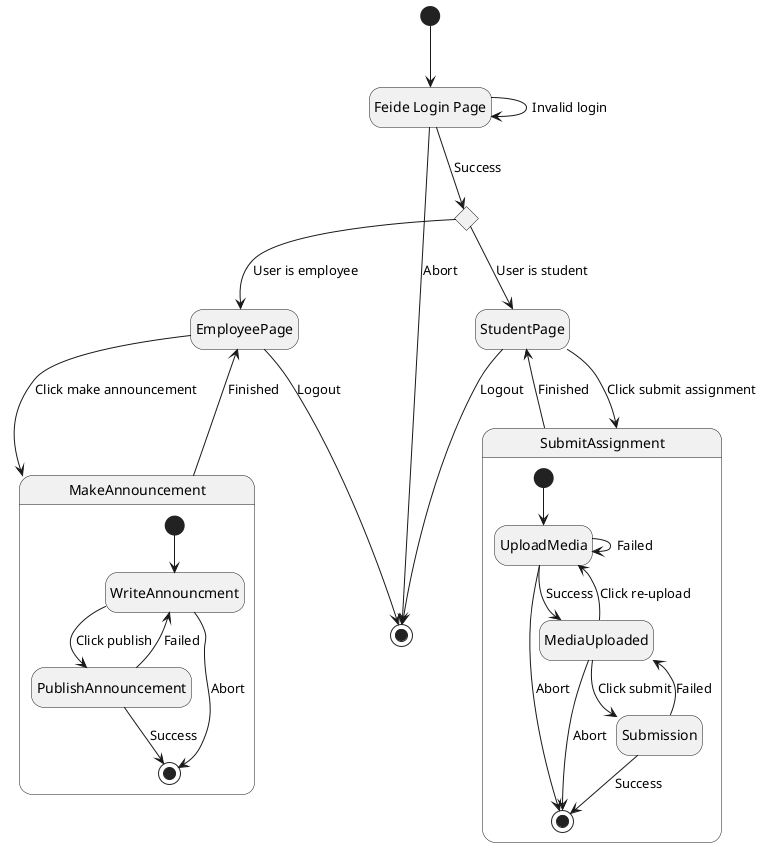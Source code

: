 @startuml
'https://plantuml.com/state-diagram

hide empty description

state "Feide Login Page" as login

[*] --> login
login --> [*] : Abort
login --> login : Invalid login

state usertype <<choice>>
login --> usertype : Success
usertype --> StudentPage : User is student
usertype --> EmployeePage : User is employee
StudentPage --> [*] : Logout
EmployeePage --> [*] : Logout


EmployeePage --> MakeAnnouncement : Click make announcement
MakeAnnouncement --> EmployeePage : Finished
state MakeAnnouncement {
    [*] --> WriteAnnouncment
    WriteAnnouncment --> PublishAnnouncement : Click publish
    WriteAnnouncment --> [*] : Abort

    PublishAnnouncement --> WriteAnnouncment : Failed
    PublishAnnouncement --> [*] : Success
}

StudentPage --> SubmitAssignment : Click submit assignment
SubmitAssignment --> StudentPage : Finished
state SubmitAssignment {
    [*] --> UploadMedia
    UploadMedia --> [*] : Abort
    UploadMedia --> UploadMedia : Failed
    UploadMedia --> MediaUploaded : Success


    MediaUploaded --> [*] : Abort
    MediaUploaded --> Submission : Click submit
    MediaUploaded --> UploadMedia : Click re-upload


    Submission --> [*] : Success
    Submission --> MediaUploaded : Failed
}
@enduml
